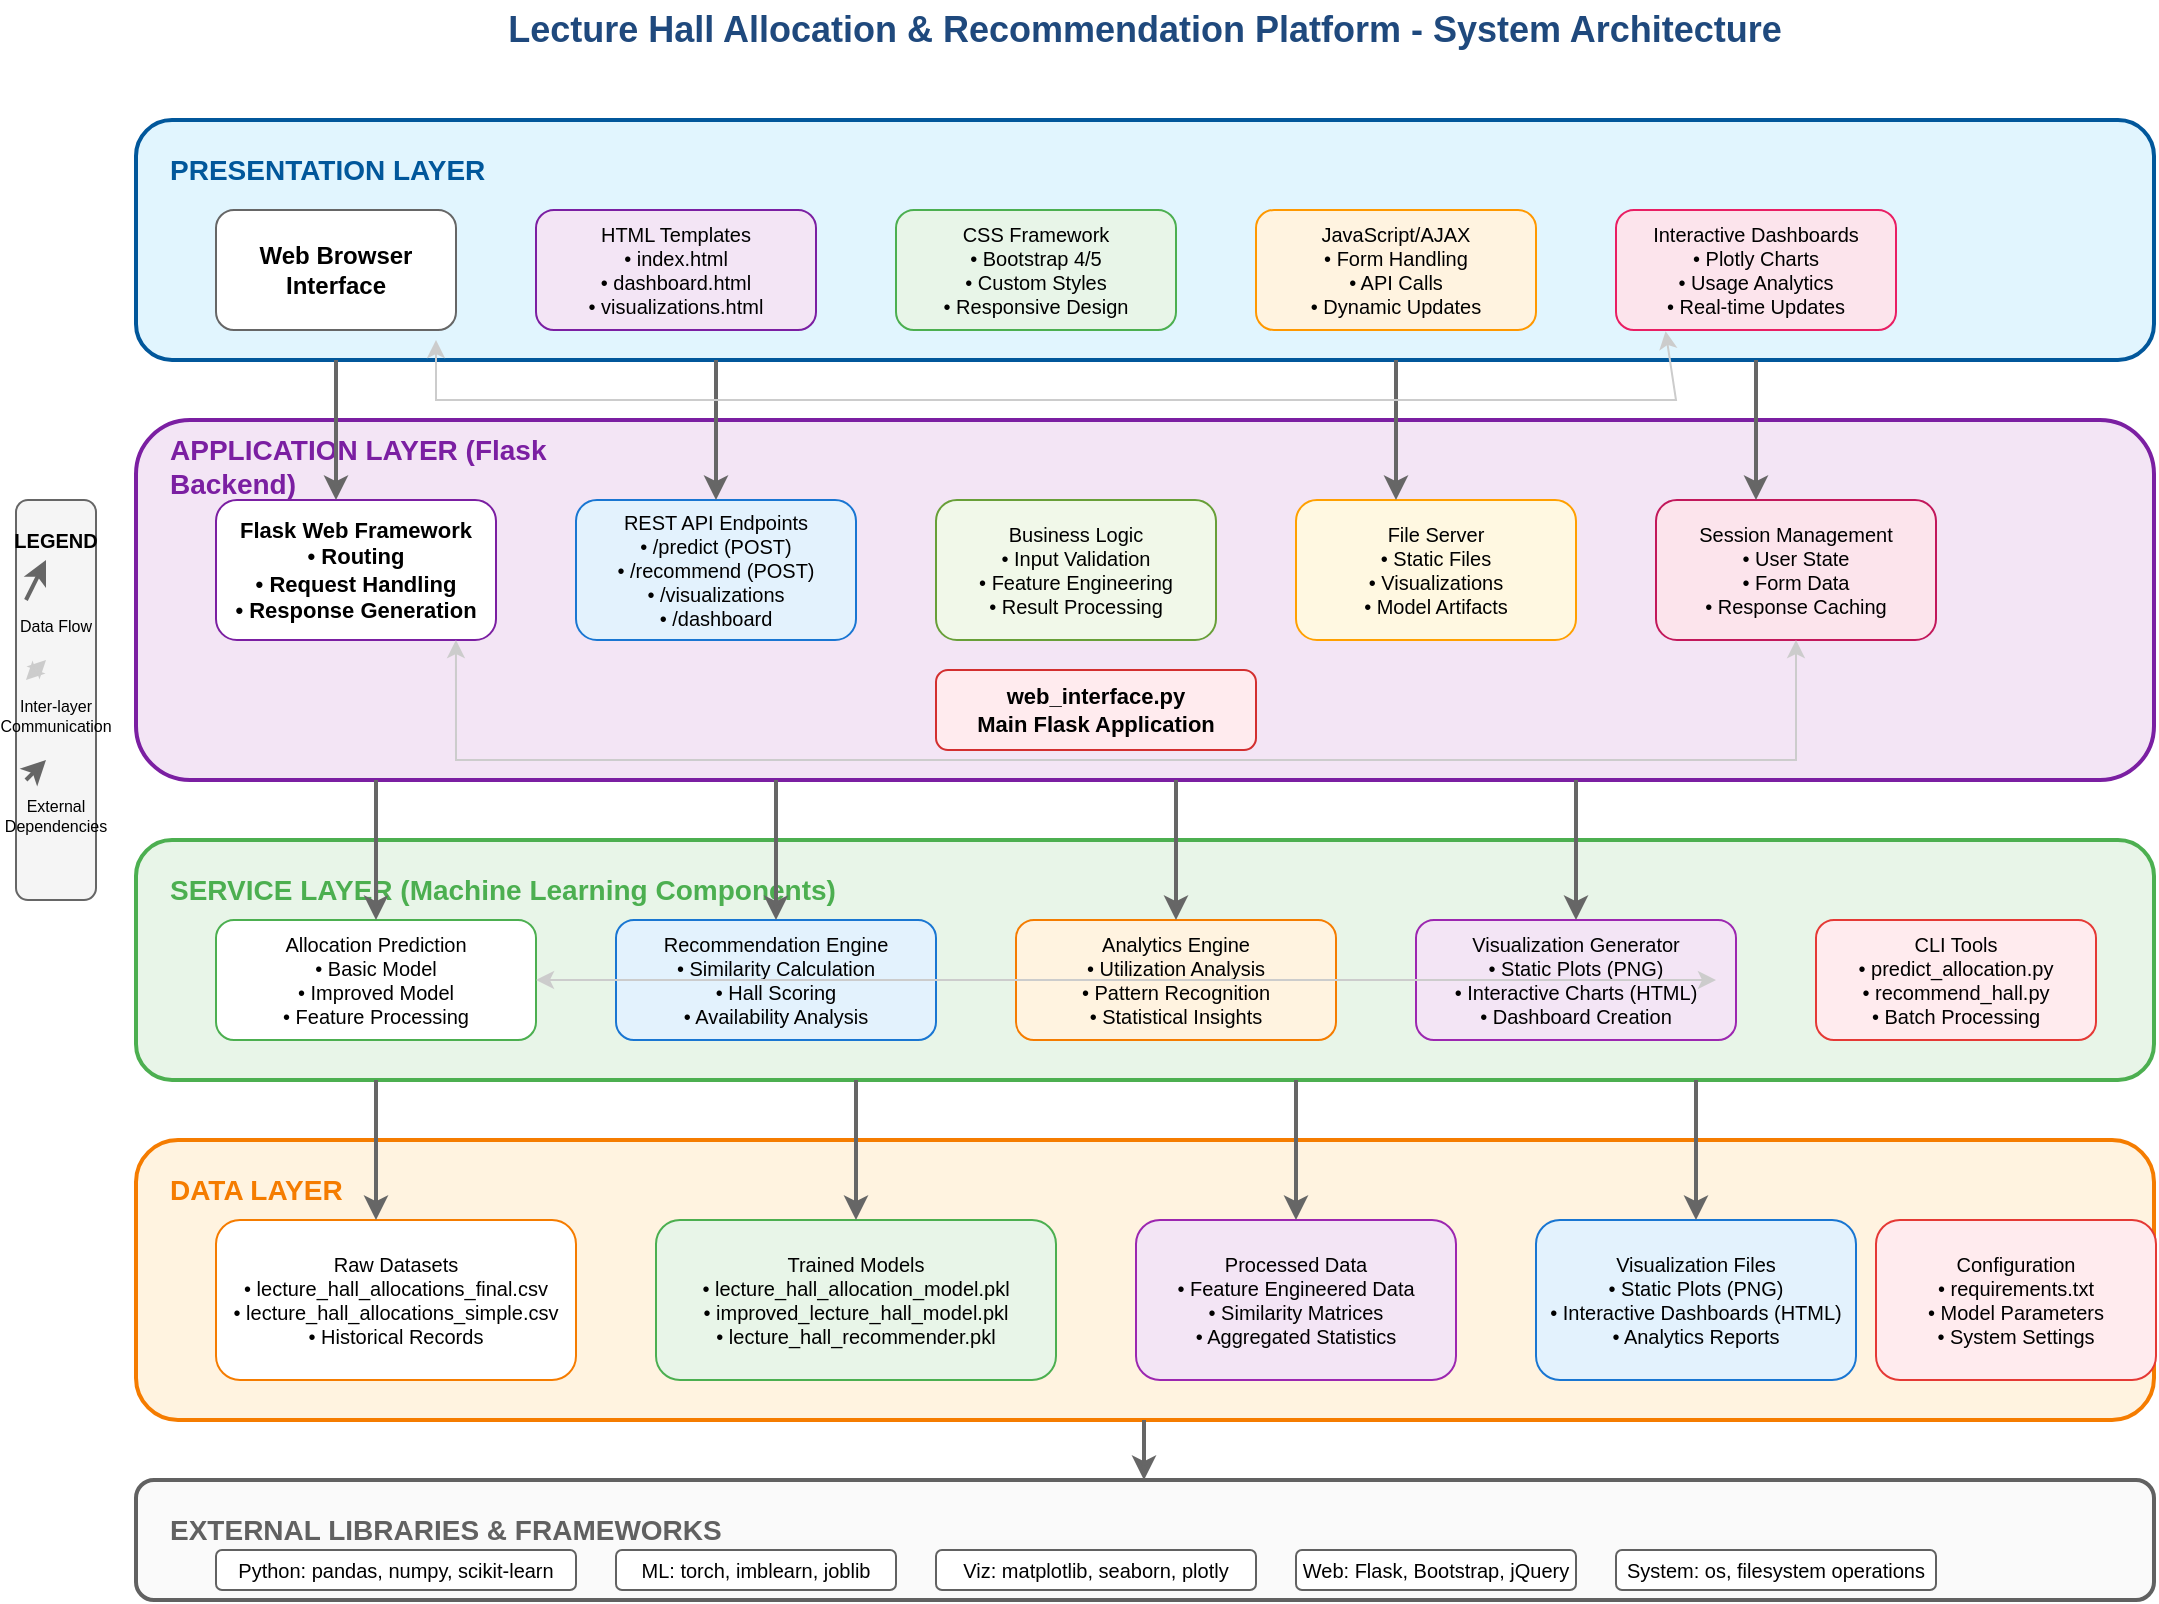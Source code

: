 <mxfile version="28.1.1">
  <diagram id="hKt4ZynpW3wMYE2DFYAN" name="Page-1">
    <mxGraphModel dx="1489" dy="753" grid="1" gridSize="10" guides="1" tooltips="1" connect="1" arrows="1" fold="1" page="1" pageScale="1" pageWidth="1169" pageHeight="827" math="0" shadow="0">
      <root>
        <mxCell id="0" />
        <mxCell id="1" parent="0" />
        <mxCell id="title" value="Lecture Hall Allocation &amp; Recommendation Platform - System Architecture" style="text;html=1;strokeColor=none;fillColor=none;align=center;verticalAlign=middle;whiteSpace=wrap;rounded=0;fontSize=18;fontStyle=1;fontColor=#1f497d;" parent="1" vertex="1">
          <mxGeometry x="200" y="20" width="769" height="30" as="geometry" />
        </mxCell>
        <mxCell id="presentation_layer" value="" style="rounded=1;whiteSpace=wrap;html=1;fillColor=#e1f5fe;strokeColor=#01579b;strokeWidth=2;" parent="1" vertex="1">
          <mxGeometry x="80" y="80" width="1009" height="120" as="geometry" />
        </mxCell>
        <mxCell id="presentation_title" value="PRESENTATION LAYER" style="text;html=1;strokeColor=none;fillColor=none;align=left;verticalAlign=top;whiteSpace=wrap;rounded=0;fontSize=14;fontStyle=1;fontColor=#01579b;" parent="1" vertex="1">
          <mxGeometry x="95" y="90" width="200" height="20" as="geometry" />
        </mxCell>
        <mxCell id="web_browser" value="Web Browser&#xa;Interface" style="rounded=1;whiteSpace=wrap;html=1;fillColor=#ffffff;strokeColor=#666666;fontSize=12;fontStyle=1;" parent="1" vertex="1">
          <mxGeometry x="120" y="125" width="120" height="60" as="geometry" />
        </mxCell>
        <mxCell id="html_templates" value="HTML Templates&#xa;• index.html&#xa;• dashboard.html&#xa;• visualizations.html" style="rounded=1;whiteSpace=wrap;html=1;fillColor=#f3e5f5;strokeColor=#7b1fa2;fontSize=10;" parent="1" vertex="1">
          <mxGeometry x="280" y="125" width="140" height="60" as="geometry" />
        </mxCell>
        <mxCell id="css_bootstrap" value="CSS Framework&#xa;• Bootstrap 4/5&#xa;• Custom Styles&#xa;• Responsive Design" style="rounded=1;whiteSpace=wrap;html=1;fillColor=#e8f5e8;strokeColor=#4caf50;fontSize=10;" parent="1" vertex="1">
          <mxGeometry x="460" y="125" width="140" height="60" as="geometry" />
        </mxCell>
        <mxCell id="javascript_ajax" value="JavaScript/AJAX&#xa;• Form Handling&#xa;• API Calls&#xa;• Dynamic Updates" style="rounded=1;whiteSpace=wrap;html=1;fillColor=#fff3e0;strokeColor=#ff9800;fontSize=10;" parent="1" vertex="1">
          <mxGeometry x="640" y="125" width="140" height="60" as="geometry" />
        </mxCell>
        <mxCell id="dashboards" value="Interactive Dashboards&#xa;• Plotly Charts&#xa;• Usage Analytics&#xa;• Real-time Updates" style="rounded=1;whiteSpace=wrap;html=1;fillColor=#fce4ec;strokeColor=#e91e63;fontSize=10;" parent="1" vertex="1">
          <mxGeometry x="820" y="125" width="140" height="60" as="geometry" />
        </mxCell>
        <mxCell id="application_layer" value="" style="rounded=1;whiteSpace=wrap;html=1;fillColor=#f3e5f5;strokeColor=#7b1fa2;strokeWidth=2;" parent="1" vertex="1">
          <mxGeometry x="80" y="230" width="1009" height="180" as="geometry" />
        </mxCell>
        <mxCell id="application_title" value="APPLICATION LAYER (Flask Backend)" style="text;html=1;strokeColor=none;fillColor=none;align=left;verticalAlign=top;whiteSpace=wrap;rounded=0;fontSize=14;fontStyle=1;fontColor=#7b1fa2;" parent="1" vertex="1">
          <mxGeometry x="95" y="230" width="250" height="20" as="geometry" />
        </mxCell>
        <mxCell id="flask_core" value="Flask Web Framework&#xa;• Routing&#xa;• Request Handling&#xa;• Response Generation" style="rounded=1;whiteSpace=wrap;html=1;fillColor=#ffffff;strokeColor=#7b1fa2;fontSize=11;fontStyle=1;" parent="1" vertex="1">
          <mxGeometry x="120" y="270" width="140" height="70" as="geometry" />
        </mxCell>
        <mxCell id="api_endpoints" value="REST API Endpoints&#xa;• /predict (POST)&#xa;• /recommend (POST)&#xa;• /visualizations&#xa;• /dashboard" style="rounded=1;whiteSpace=wrap;html=1;fillColor=#e3f2fd;strokeColor=#1976d2;fontSize=10;" parent="1" vertex="1">
          <mxGeometry x="300" y="270" width="140" height="70" as="geometry" />
        </mxCell>
        <mxCell id="business_logic" value="Business Logic&#xa;• Input Validation&#xa;• Feature Engineering&#xa;• Result Processing" style="rounded=1;whiteSpace=wrap;html=1;fillColor=#f1f8e9;strokeColor=#689f38;fontSize=10;" parent="1" vertex="1">
          <mxGeometry x="480" y="270" width="140" height="70" as="geometry" />
        </mxCell>
        <mxCell id="file_server" value="File Server&#xa;• Static Files&#xa;• Visualizations&#xa;• Model Artifacts" style="rounded=1;whiteSpace=wrap;html=1;fillColor=#fff8e1;strokeColor=#ffa000;fontSize=10;" parent="1" vertex="1">
          <mxGeometry x="660" y="270" width="140" height="70" as="geometry" />
        </mxCell>
        <mxCell id="session_mgmt" value="Session Management&#xa;• User State&#xa;• Form Data&#xa;• Response Caching" style="rounded=1;whiteSpace=wrap;html=1;fillColor=#fce4ec;strokeColor=#c2185b;fontSize=10;" parent="1" vertex="1">
          <mxGeometry x="840" y="270" width="140" height="70" as="geometry" />
        </mxCell>
        <mxCell id="web_interface_module" value="web_interface.py&#xa;Main Flask Application" style="rounded=1;whiteSpace=wrap;html=1;fillColor=#ffebee;strokeColor=#d32f2f;fontSize=11;fontStyle=1;" parent="1" vertex="1">
          <mxGeometry x="480" y="355" width="160" height="40" as="geometry" />
        </mxCell>
        <mxCell id="service_layer" value="" style="rounded=1;whiteSpace=wrap;html=1;fillColor=#e8f5e8;strokeColor=#4caf50;strokeWidth=2;" parent="1" vertex="1">
          <mxGeometry x="80" y="440" width="1009" height="120" as="geometry" />
        </mxCell>
        <mxCell id="service_title" value="SERVICE LAYER (Machine Learning Components)" style="text;html=1;strokeColor=none;fillColor=none;align=left;verticalAlign=top;whiteSpace=wrap;rounded=0;fontSize=14;fontStyle=1;fontColor=#4caf50;" parent="1" vertex="1">
          <mxGeometry x="95" y="450" width="350" height="20" as="geometry" />
        </mxCell>
        <mxCell id="prediction_service" value="Allocation Prediction&#xa;• Basic Model&#xa;• Improved Model&#xa;• Feature Processing" style="rounded=1;whiteSpace=wrap;html=1;fillColor=#ffffff;strokeColor=#4caf50;fontSize=10;" parent="1" vertex="1">
          <mxGeometry x="120" y="480" width="160" height="60" as="geometry" />
        </mxCell>
        <mxCell id="recommendation_engine" value="Recommendation Engine&#xa;• Similarity Calculation&#xa;• Hall Scoring&#xa;• Availability Analysis" style="rounded=1;whiteSpace=wrap;html=1;fillColor=#e3f2fd;strokeColor=#1976d2;fontSize=10;" parent="1" vertex="1">
          <mxGeometry x="320" y="480" width="160" height="60" as="geometry" />
        </mxCell>
        <mxCell id="analytics_engine" value="Analytics Engine&#xa;• Utilization Analysis&#xa;• Pattern Recognition&#xa;• Statistical Insights" style="rounded=1;whiteSpace=wrap;html=1;fillColor=#fff3e0;strokeColor=#f57c00;fontSize=10;" parent="1" vertex="1">
          <mxGeometry x="520" y="480" width="160" height="60" as="geometry" />
        </mxCell>
        <mxCell id="viz_generator" value="Visualization Generator&#xa;• Static Plots (PNG)&#xa;• Interactive Charts (HTML)&#xa;• Dashboard Creation" style="rounded=1;whiteSpace=wrap;html=1;fillColor=#f3e5f5;strokeColor=#9c27b0;fontSize=10;" parent="1" vertex="1">
          <mxGeometry x="720" y="480" width="160" height="60" as="geometry" />
        </mxCell>
        <mxCell id="cli_tools" value="CLI Tools&#xa;• predict_allocation.py&#xa;• recommend_hall.py&#xa;• Batch Processing" style="rounded=1;whiteSpace=wrap;html=1;fillColor=#ffebee;strokeColor=#e53935;fontSize=10;" parent="1" vertex="1">
          <mxGeometry x="920" y="480" width="140" height="60" as="geometry" />
        </mxCell>
        <mxCell id="data_layer" value="" style="rounded=1;whiteSpace=wrap;html=1;fillColor=#fff3e0;strokeColor=#f57c00;strokeWidth=2;" parent="1" vertex="1">
          <mxGeometry x="80" y="590" width="1009" height="140" as="geometry" />
        </mxCell>
        <mxCell id="data_title" value="DATA LAYER" style="text;html=1;strokeColor=none;fillColor=none;align=left;verticalAlign=top;whiteSpace=wrap;rounded=0;fontSize=14;fontStyle=1;fontColor=#f57c00;" parent="1" vertex="1">
          <mxGeometry x="95" y="600" width="150" height="20" as="geometry" />
        </mxCell>
        <mxCell id="raw_data" value="Raw Datasets&#xa;• lecture_hall_allocations_final.csv&#xa;• lecture_hall_allocations_simple.csv&#xa;• Historical Records" style="rounded=1;whiteSpace=wrap;html=1;fillColor=#ffffff;strokeColor=#f57c00;fontSize=10;" parent="1" vertex="1">
          <mxGeometry x="120" y="630" width="180" height="80" as="geometry" />
        </mxCell>
        <mxCell id="trained_models" value="Trained Models&#xa;• lecture_hall_allocation_model.pkl&#xa;• improved_lecture_hall_model.pkl&#xa;• lecture_hall_recommender.pkl" style="rounded=1;whiteSpace=wrap;html=1;fillColor=#e8f5e8;strokeColor=#4caf50;fontSize=10;" parent="1" vertex="1">
          <mxGeometry x="340" y="630" width="200" height="80" as="geometry" />
        </mxCell>
        <mxCell id="processed_data" value="Processed Data&#xa;• Feature Engineered Data&#xa;• Similarity Matrices&#xa;• Aggregated Statistics" style="rounded=1;whiteSpace=wrap;html=1;fillColor=#f3e5f5;strokeColor=#9c27b0;fontSize=10;" parent="1" vertex="1">
          <mxGeometry x="580" y="630" width="160" height="80" as="geometry" />
        </mxCell>
        <mxCell id="viz_files" value="Visualization Files&#xa;• Static Plots (PNG)&#xa;• Interactive Dashboards (HTML)&#xa;• Analytics Reports" style="rounded=1;whiteSpace=wrap;html=1;fillColor=#e3f2fd;strokeColor=#1976d2;fontSize=10;" parent="1" vertex="1">
          <mxGeometry x="780" y="630" width="160" height="80" as="geometry" />
        </mxCell>
        <mxCell id="config" value="Configuration&#xa;• requirements.txt&#xa;• Model Parameters&#xa;• System Settings" style="rounded=1;whiteSpace=wrap;html=1;fillColor=#ffebee;strokeColor=#e53935;fontSize=10;" parent="1" vertex="1">
          <mxGeometry x="950" y="630" width="140" height="80" as="geometry" />
        </mxCell>
        <mxCell id="external_layer" value="" style="rounded=1;whiteSpace=wrap;html=1;fillColor=#fafafa;strokeColor=#616161;strokeWidth=2;strokeDashArray=5 5;" parent="1" vertex="1">
          <mxGeometry x="80" y="760" width="1009" height="60" as="geometry" />
        </mxCell>
        <mxCell id="external_title" value="EXTERNAL LIBRARIES &amp; FRAMEWORKS" style="text;html=1;strokeColor=none;fillColor=none;align=left;verticalAlign=top;whiteSpace=wrap;rounded=0;fontSize=14;fontStyle=1;fontColor=#616161;" parent="1" vertex="1">
          <mxGeometry x="95" y="770" width="300" height="20" as="geometry" />
        </mxCell>
        <mxCell id="python_libs" value="Python: pandas, numpy, scikit-learn" style="rounded=1;whiteSpace=wrap;html=1;fillColor=#ffffff;strokeColor=#616161;fontSize=10;" parent="1" vertex="1">
          <mxGeometry x="120" y="795" width="180" height="20" as="geometry" />
        </mxCell>
        <mxCell id="ml_libs" value="ML: torch, imblearn, joblib" style="rounded=1;whiteSpace=wrap;html=1;fillColor=#ffffff;strokeColor=#616161;fontSize=10;" parent="1" vertex="1">
          <mxGeometry x="320" y="795" width="140" height="20" as="geometry" />
        </mxCell>
        <mxCell id="viz_libs" value="Viz: matplotlib, seaborn, plotly" style="rounded=1;whiteSpace=wrap;html=1;fillColor=#ffffff;strokeColor=#616161;fontSize=10;" parent="1" vertex="1">
          <mxGeometry x="480" y="795" width="160" height="20" as="geometry" />
        </mxCell>
        <mxCell id="web_libs" value="Web: Flask, Bootstrap, jQuery" style="rounded=1;whiteSpace=wrap;html=1;fillColor=#ffffff;strokeColor=#616161;fontSize=10;" parent="1" vertex="1">
          <mxGeometry x="660" y="795" width="140" height="20" as="geometry" />
        </mxCell>
        <mxCell id="os_libs" value="System: os, filesystem operations" style="rounded=1;whiteSpace=wrap;html=1;fillColor=#ffffff;strokeColor=#616161;fontSize=10;" parent="1" vertex="1">
          <mxGeometry x="820" y="795" width="160" height="20" as="geometry" />
        </mxCell>
        <mxCell id="p2a_arrow1" style="endArrow=classic;html=1;rounded=0;strokeColor=#666666;strokeWidth=2;" parent="1" edge="1">
          <mxGeometry width="50" height="50" relative="1" as="geometry">
            <mxPoint x="180" y="200" as="sourcePoint" />
            <mxPoint x="180" y="270" as="targetPoint" />
          </mxGeometry>
        </mxCell>
        <mxCell id="p2a_arrow2" style="endArrow=classic;html=1;rounded=0;strokeColor=#666666;strokeWidth=2;" parent="1" edge="1">
          <mxGeometry width="50" height="50" relative="1" as="geometry">
            <mxPoint x="370" y="200" as="sourcePoint" />
            <mxPoint x="370" y="270" as="targetPoint" />
          </mxGeometry>
        </mxCell>
        <mxCell id="p2a_arrow3" style="endArrow=classic;html=1;rounded=0;strokeColor=#666666;strokeWidth=2;" parent="1" edge="1">
          <mxGeometry width="50" height="50" relative="1" as="geometry">
            <mxPoint x="710" y="200" as="sourcePoint" />
            <mxPoint x="710" y="270" as="targetPoint" />
          </mxGeometry>
        </mxCell>
        <mxCell id="p2a_arrow4" style="endArrow=classic;html=1;rounded=0;strokeColor=#666666;strokeWidth=2;" parent="1" edge="1">
          <mxGeometry width="50" height="50" relative="1" as="geometry">
            <mxPoint x="890" y="200" as="sourcePoint" />
            <mxPoint x="890" y="270" as="targetPoint" />
          </mxGeometry>
        </mxCell>
        <mxCell id="a2s_arrow1" style="endArrow=classic;html=1;rounded=0;strokeColor=#666666;strokeWidth=2;" parent="1" edge="1">
          <mxGeometry width="50" height="50" relative="1" as="geometry">
            <mxPoint x="200" y="410" as="sourcePoint" />
            <mxPoint x="200" y="480" as="targetPoint" />
          </mxGeometry>
        </mxCell>
        <mxCell id="a2s_arrow2" style="endArrow=classic;html=1;rounded=0;strokeColor=#666666;strokeWidth=2;" parent="1" edge="1">
          <mxGeometry width="50" height="50" relative="1" as="geometry">
            <mxPoint x="400" y="410" as="sourcePoint" />
            <mxPoint x="400" y="480" as="targetPoint" />
          </mxGeometry>
        </mxCell>
        <mxCell id="a2s_arrow3" style="endArrow=classic;html=1;rounded=0;strokeColor=#666666;strokeWidth=2;" parent="1" edge="1">
          <mxGeometry width="50" height="50" relative="1" as="geometry">
            <mxPoint x="600" y="410" as="sourcePoint" />
            <mxPoint x="600" y="480" as="targetPoint" />
          </mxGeometry>
        </mxCell>
        <mxCell id="a2s_arrow4" style="endArrow=classic;html=1;rounded=0;strokeColor=#666666;strokeWidth=2;" parent="1" edge="1">
          <mxGeometry width="50" height="50" relative="1" as="geometry">
            <mxPoint x="800" y="410" as="sourcePoint" />
            <mxPoint x="800" y="480" as="targetPoint" />
          </mxGeometry>
        </mxCell>
        <mxCell id="s2d_arrow1" style="endArrow=classic;html=1;rounded=0;strokeColor=#666666;strokeWidth=2;" parent="1" edge="1">
          <mxGeometry width="50" height="50" relative="1" as="geometry">
            <mxPoint x="200" y="560" as="sourcePoint" />
            <mxPoint x="200" y="630" as="targetPoint" />
          </mxGeometry>
        </mxCell>
        <mxCell id="s2d_arrow2" style="endArrow=classic;html=1;rounded=0;strokeColor=#666666;strokeWidth=2;" parent="1" edge="1">
          <mxGeometry width="50" height="50" relative="1" as="geometry">
            <mxPoint x="440" y="560" as="sourcePoint" />
            <mxPoint x="440" y="630" as="targetPoint" />
          </mxGeometry>
        </mxCell>
        <mxCell id="s2d_arrow3" style="endArrow=classic;html=1;rounded=0;strokeColor=#666666;strokeWidth=2;" parent="1" edge="1">
          <mxGeometry width="50" height="50" relative="1" as="geometry">
            <mxPoint x="660" y="560" as="sourcePoint" />
            <mxPoint x="660" y="630" as="targetPoint" />
          </mxGeometry>
        </mxCell>
        <mxCell id="s2d_arrow4" style="endArrow=classic;html=1;rounded=0;strokeColor=#666666;strokeWidth=2;" parent="1" edge="1">
          <mxGeometry width="50" height="50" relative="1" as="geometry">
            <mxPoint x="860" y="560" as="sourcePoint" />
            <mxPoint x="860" y="630" as="targetPoint" />
          </mxGeometry>
        </mxCell>
        <mxCell id="d2e_arrow" style="endArrow=classic;html=1;rounded=0;strokeColor=#666666;strokeWidth=2;strokeDashArray=3 3;" parent="1" edge="1">
          <mxGeometry width="50" height="50" relative="1" as="geometry">
            <mxPoint x="584" y="730" as="sourcePoint" />
            <mxPoint x="584" y="760" as="targetPoint" />
          </mxGeometry>
        </mxCell>
        <mxCell id="horizontal_arrow1" style="endArrow=classic;startArrow=classic;html=1;rounded=0;strokeColor=#cccccc;strokeWidth=1;entryX=0.177;entryY=1.01;entryDx=0;entryDy=0;entryPerimeter=0;" parent="1" edge="1" target="dashboards">
          <mxGeometry width="50" height="50" relative="1" as="geometry">
            <mxPoint x="230" y="190" as="sourcePoint" />
            <mxPoint x="810" y="155" as="targetPoint" />
            <Array as="points">
              <mxPoint x="230" y="220" />
              <mxPoint x="850" y="220" />
            </Array>
          </mxGeometry>
        </mxCell>
        <mxCell id="horizontal_arrow2" style="endArrow=classic;startArrow=classic;html=1;rounded=0;strokeColor=#cccccc;strokeWidth=1;exitX=0.857;exitY=1;exitDx=0;exitDy=0;exitPerimeter=0;" parent="1" edge="1" target="session_mgmt" source="flask_core">
          <mxGeometry width="50" height="50" relative="1" as="geometry">
            <mxPoint x="260" y="320" as="sourcePoint" />
            <mxPoint x="830" y="320" as="targetPoint" />
            <Array as="points">
              <mxPoint x="240" y="400" />
              <mxPoint x="910" y="400" />
            </Array>
          </mxGeometry>
        </mxCell>
        <mxCell id="horizontal_arrow3" style="endArrow=classic;startArrow=classic;html=1;rounded=0;strokeColor=#cccccc;strokeWidth=1;" parent="1" edge="1">
          <mxGeometry width="50" height="50" relative="1" as="geometry">
            <mxPoint x="280" y="510" as="sourcePoint" />
            <mxPoint x="870" y="510" as="targetPoint" />
          </mxGeometry>
        </mxCell>
        <mxCell id="legend_box" value="" style="rounded=1;whiteSpace=wrap;html=1;fillColor=#f5f5f5;strokeColor=#666666;strokeWidth=1;" parent="1" vertex="1">
          <mxGeometry x="20" y="270" width="40" height="200" as="geometry" />
        </mxCell>
        <mxCell id="legend_title" value="LEGEND" style="text;html=1;strokeColor=none;fillColor=none;align=center;verticalAlign=middle;whiteSpace=wrap;rounded=0;fontSize=10;fontStyle=1;rotation=0;" parent="1" vertex="1">
          <mxGeometry x="25" y="280" width="30" height="20" as="geometry" />
        </mxCell>
        <mxCell id="legend_data_flow" value="" style="endArrow=classic;html=1;rounded=0;strokeColor=#666666;strokeWidth=2;" parent="1" edge="1">
          <mxGeometry width="50" height="50" relative="1" as="geometry">
            <mxPoint x="25" y="320" as="sourcePoint" />
            <mxPoint x="35" y="300" as="targetPoint" />
          </mxGeometry>
        </mxCell>
        <mxCell id="legend_data_text" value="Data Flow" style="text;html=1;strokeColor=none;fillColor=none;align=center;verticalAlign=middle;whiteSpace=wrap;rounded=0;fontSize=8;" parent="1" vertex="1">
          <mxGeometry x="20" y="325" width="40" height="15" as="geometry" />
        </mxCell>
        <mxCell id="legend_interaction" value="" style="endArrow=classic;startArrow=classic;html=1;rounded=0;strokeColor=#cccccc;strokeWidth=1;" parent="1" edge="1">
          <mxGeometry width="50" height="50" relative="1" as="geometry">
            <mxPoint x="25" y="360" as="sourcePoint" />
            <mxPoint x="35" y="350" as="targetPoint" />
          </mxGeometry>
        </mxCell>
        <mxCell id="legend_interaction_text" value="Inter-layer Communication" style="text;html=1;strokeColor=none;fillColor=none;align=center;verticalAlign=middle;whiteSpace=wrap;rounded=0;fontSize=8;" parent="1" vertex="1">
          <mxGeometry x="15" y="365" width="50" height="25" as="geometry" />
        </mxCell>
        <mxCell id="legend_external" value="" style="endArrow=classic;html=1;rounded=0;strokeColor=#666666;strokeWidth=2;strokeDashArray=3 3;" parent="1" edge="1">
          <mxGeometry width="50" height="50" relative="1" as="geometry">
            <mxPoint x="25" y="410" as="sourcePoint" />
            <mxPoint x="35" y="400" as="targetPoint" />
          </mxGeometry>
        </mxCell>
        <mxCell id="legend_external_text" value="External Dependencies" style="text;html=1;strokeColor=none;fillColor=none;align=center;verticalAlign=middle;whiteSpace=wrap;rounded=0;fontSize=8;" parent="1" vertex="1">
          <mxGeometry x="15" y="415" width="50" height="25" as="geometry" />
        </mxCell>
      </root>
    </mxGraphModel>
  </diagram>
</mxfile>
